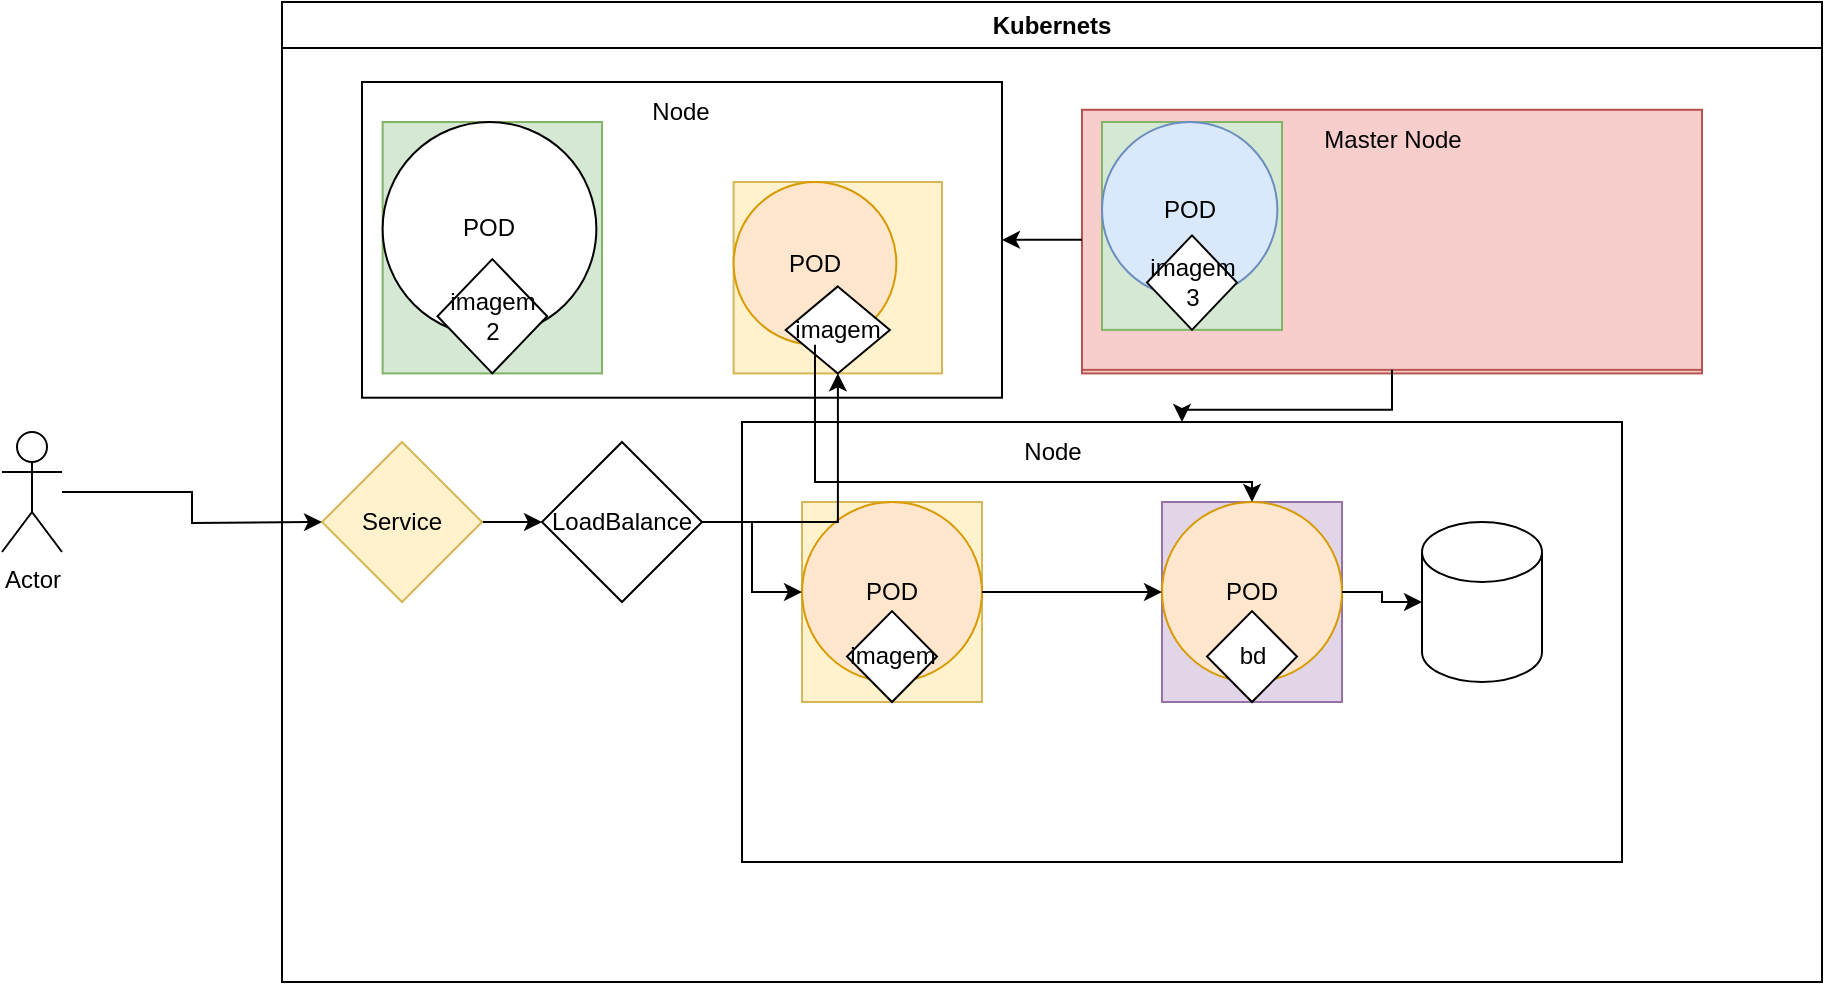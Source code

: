 <mxfile version="24.7.17">
  <diagram name="Página-1" id="Addlk2_wDhNhdAZ4jDH6">
    <mxGraphModel dx="1769" dy="490" grid="1" gridSize="10" guides="1" tooltips="1" connect="1" arrows="1" fold="1" page="1" pageScale="1" pageWidth="827" pageHeight="1169" math="0" shadow="0">
      <root>
        <mxCell id="0" />
        <mxCell id="1" parent="0" />
        <mxCell id="I0id7wqPe4yJiHTyBor8-3" value="" style="group" vertex="1" connectable="0" parent="1">
          <mxGeometry x="170" y="180" width="670" height="390" as="geometry" />
        </mxCell>
        <mxCell id="I0id7wqPe4yJiHTyBor8-1" value="" style="rounded=0;whiteSpace=wrap;html=1;" vertex="1" parent="I0id7wqPe4yJiHTyBor8-3">
          <mxGeometry width="320" height="157.857" as="geometry" />
        </mxCell>
        <mxCell id="I0id7wqPe4yJiHTyBor8-2" value="Node" style="text;html=1;align=center;verticalAlign=middle;resizable=0;points=[];autosize=1;strokeColor=none;fillColor=none;" vertex="1" parent="I0id7wqPe4yJiHTyBor8-3">
          <mxGeometry x="134.194" width="50" height="30" as="geometry" />
        </mxCell>
        <mxCell id="I0id7wqPe4yJiHTyBor8-13" value="" style="group;fillColor=#d5e8d4;strokeColor=#82b366;" vertex="1" connectable="0" parent="I0id7wqPe4yJiHTyBor8-3">
          <mxGeometry x="10.32" y="20" width="109.68" height="125.71" as="geometry" />
        </mxCell>
        <mxCell id="I0id7wqPe4yJiHTyBor8-11" value="POD" style="ellipse;whiteSpace=wrap;html=1;aspect=fixed;" vertex="1" parent="I0id7wqPe4yJiHTyBor8-13">
          <mxGeometry width="106.865" height="106.865" as="geometry" />
        </mxCell>
        <mxCell id="I0id7wqPe4yJiHTyBor8-12" value="imagem&lt;div&gt;2&lt;/div&gt;" style="rhombus;whiteSpace=wrap;html=1;" vertex="1" parent="I0id7wqPe4yJiHTyBor8-13">
          <mxGeometry x="27.42" y="68.569" width="54.84" height="57.141" as="geometry" />
        </mxCell>
        <mxCell id="I0id7wqPe4yJiHTyBor8-14" value="" style="group;fillColor=#fff2cc;strokeColor=#d6b656;" vertex="1" connectable="0" parent="I0id7wqPe4yJiHTyBor8-3">
          <mxGeometry x="185.81" y="50" width="104.19" height="95.71" as="geometry" />
        </mxCell>
        <mxCell id="I0id7wqPe4yJiHTyBor8-15" value="POD" style="ellipse;whiteSpace=wrap;html=1;aspect=fixed;fillColor=#ffe6cc;strokeColor=#d79b00;" vertex="1" parent="I0id7wqPe4yJiHTyBor8-14">
          <mxGeometry width="81.363" height="81.363" as="geometry" />
        </mxCell>
        <mxCell id="I0id7wqPe4yJiHTyBor8-16" value="imagem" style="rhombus;whiteSpace=wrap;html=1;" vertex="1" parent="I0id7wqPe4yJiHTyBor8-14">
          <mxGeometry x="26.047" y="52.205" width="52.095" height="43.505" as="geometry" />
        </mxCell>
        <mxCell id="I0id7wqPe4yJiHTyBor8-8" value="" style="group;fillColor=#e1d5e7;strokeColor=#9673a6;" vertex="1" connectable="0" parent="I0id7wqPe4yJiHTyBor8-3">
          <mxGeometry x="190" y="170" width="440" height="220" as="geometry" />
        </mxCell>
        <mxCell id="I0id7wqPe4yJiHTyBor8-9" value="" style="rounded=0;whiteSpace=wrap;html=1;" vertex="1" parent="I0id7wqPe4yJiHTyBor8-8">
          <mxGeometry width="440" height="220" as="geometry" />
        </mxCell>
        <mxCell id="I0id7wqPe4yJiHTyBor8-10" value="Node" style="text;html=1;align=center;verticalAlign=middle;resizable=0;points=[];autosize=1;strokeColor=none;fillColor=none;" vertex="1" parent="I0id7wqPe4yJiHTyBor8-8">
          <mxGeometry x="130" width="50" height="30" as="geometry" />
        </mxCell>
        <mxCell id="I0id7wqPe4yJiHTyBor8-17" value="" style="group;fillColor=#fff2cc;strokeColor=#d6b656;" vertex="1" connectable="0" parent="I0id7wqPe4yJiHTyBor8-8">
          <mxGeometry x="30" y="40" width="90" height="100" as="geometry" />
        </mxCell>
        <mxCell id="I0id7wqPe4yJiHTyBor8-18" value="POD" style="ellipse;whiteSpace=wrap;html=1;aspect=fixed;fillColor=#ffe6cc;strokeColor=#d79b00;" vertex="1" parent="I0id7wqPe4yJiHTyBor8-17">
          <mxGeometry width="90" height="90" as="geometry" />
        </mxCell>
        <mxCell id="I0id7wqPe4yJiHTyBor8-19" value="imagem" style="rhombus;whiteSpace=wrap;html=1;" vertex="1" parent="I0id7wqPe4yJiHTyBor8-17">
          <mxGeometry x="22.5" y="54.545" width="45" height="45.455" as="geometry" />
        </mxCell>
        <mxCell id="I0id7wqPe4yJiHTyBor8-37" value="" style="shape=cylinder3;whiteSpace=wrap;html=1;boundedLbl=1;backgroundOutline=1;size=15;" vertex="1" parent="I0id7wqPe4yJiHTyBor8-8">
          <mxGeometry x="340" y="50" width="60" height="80" as="geometry" />
        </mxCell>
        <mxCell id="I0id7wqPe4yJiHTyBor8-38" value="" style="group;fillColor=#e1d5e7;strokeColor=#9673a6;" vertex="1" connectable="0" parent="I0id7wqPe4yJiHTyBor8-8">
          <mxGeometry x="210" y="40" width="90" height="100" as="geometry" />
        </mxCell>
        <mxCell id="I0id7wqPe4yJiHTyBor8-39" value="POD" style="ellipse;whiteSpace=wrap;html=1;aspect=fixed;fillColor=#ffe6cc;strokeColor=#d79b00;" vertex="1" parent="I0id7wqPe4yJiHTyBor8-38">
          <mxGeometry width="90" height="90" as="geometry" />
        </mxCell>
        <mxCell id="I0id7wqPe4yJiHTyBor8-40" value="bd" style="rhombus;whiteSpace=wrap;html=1;" vertex="1" parent="I0id7wqPe4yJiHTyBor8-38">
          <mxGeometry x="22.5" y="54.545" width="45" height="45.455" as="geometry" />
        </mxCell>
        <mxCell id="I0id7wqPe4yJiHTyBor8-41" style="edgeStyle=orthogonalEdgeStyle;rounded=0;orthogonalLoop=1;jettySize=auto;html=1;" edge="1" parent="I0id7wqPe4yJiHTyBor8-8" source="I0id7wqPe4yJiHTyBor8-39" target="I0id7wqPe4yJiHTyBor8-37">
          <mxGeometry relative="1" as="geometry" />
        </mxCell>
        <mxCell id="I0id7wqPe4yJiHTyBor8-42" style="edgeStyle=orthogonalEdgeStyle;rounded=0;orthogonalLoop=1;jettySize=auto;html=1;" edge="1" parent="I0id7wqPe4yJiHTyBor8-8" source="I0id7wqPe4yJiHTyBor8-18" target="I0id7wqPe4yJiHTyBor8-39">
          <mxGeometry relative="1" as="geometry" />
        </mxCell>
        <mxCell id="I0id7wqPe4yJiHTyBor8-29" style="edgeStyle=orthogonalEdgeStyle;rounded=0;orthogonalLoop=1;jettySize=auto;html=1;entryX=0;entryY=0.5;entryDx=0;entryDy=0;" edge="1" parent="I0id7wqPe4yJiHTyBor8-3" source="I0id7wqPe4yJiHTyBor8-27" target="I0id7wqPe4yJiHTyBor8-28">
          <mxGeometry relative="1" as="geometry" />
        </mxCell>
        <mxCell id="I0id7wqPe4yJiHTyBor8-27" value="Service" style="rhombus;whiteSpace=wrap;html=1;fillColor=#fff2cc;strokeColor=#d6b656;" vertex="1" parent="I0id7wqPe4yJiHTyBor8-3">
          <mxGeometry x="-20" y="180" width="80" height="80" as="geometry" />
        </mxCell>
        <mxCell id="I0id7wqPe4yJiHTyBor8-30" style="edgeStyle=orthogonalEdgeStyle;rounded=0;orthogonalLoop=1;jettySize=auto;html=1;" edge="1" parent="I0id7wqPe4yJiHTyBor8-3" source="I0id7wqPe4yJiHTyBor8-28" target="I0id7wqPe4yJiHTyBor8-16">
          <mxGeometry relative="1" as="geometry" />
        </mxCell>
        <mxCell id="I0id7wqPe4yJiHTyBor8-31" style="edgeStyle=orthogonalEdgeStyle;rounded=0;orthogonalLoop=1;jettySize=auto;html=1;" edge="1" parent="I0id7wqPe4yJiHTyBor8-3" source="I0id7wqPe4yJiHTyBor8-28" target="I0id7wqPe4yJiHTyBor8-18">
          <mxGeometry relative="1" as="geometry" />
        </mxCell>
        <mxCell id="I0id7wqPe4yJiHTyBor8-28" value="LoadBalance" style="rhombus;whiteSpace=wrap;html=1;" vertex="1" parent="I0id7wqPe4yJiHTyBor8-3">
          <mxGeometry x="90" y="180" width="80" height="80" as="geometry" />
        </mxCell>
        <mxCell id="I0id7wqPe4yJiHTyBor8-5" value="" style="group;fillColor=#f8cecc;strokeColor=#b85450;" vertex="1" connectable="0" parent="I0id7wqPe4yJiHTyBor8-3">
          <mxGeometry x="360" y="13.93" width="310" height="131.78" as="geometry" />
        </mxCell>
        <mxCell id="I0id7wqPe4yJiHTyBor8-6" value="" style="rounded=0;whiteSpace=wrap;html=1;fillColor=#f8cecc;strokeColor=#b85450;" vertex="1" parent="I0id7wqPe4yJiHTyBor8-5">
          <mxGeometry width="310" height="130" as="geometry" />
        </mxCell>
        <mxCell id="I0id7wqPe4yJiHTyBor8-7" value="Master Node" style="text;html=1;align=center;verticalAlign=middle;resizable=0;points=[];autosize=1;strokeColor=none;fillColor=none;" vertex="1" parent="I0id7wqPe4yJiHTyBor8-5">
          <mxGeometry x="110" width="90" height="30" as="geometry" />
        </mxCell>
        <mxCell id="I0id7wqPe4yJiHTyBor8-34" value="" style="group;fillColor=#d5e8d4;strokeColor=#82b366;" vertex="1" connectable="0" parent="I0id7wqPe4yJiHTyBor8-5">
          <mxGeometry x="10" y="6.07" width="90" height="103.93" as="geometry" />
        </mxCell>
        <mxCell id="I0id7wqPe4yJiHTyBor8-35" value="POD" style="ellipse;whiteSpace=wrap;html=1;aspect=fixed;fillColor=#dae8fc;strokeColor=#6c8ebf;" vertex="1" parent="I0id7wqPe4yJiHTyBor8-34">
          <mxGeometry width="87.69" height="87.69" as="geometry" />
        </mxCell>
        <mxCell id="I0id7wqPe4yJiHTyBor8-36" value="imagem&lt;div&gt;3&lt;/div&gt;" style="rhombus;whiteSpace=wrap;html=1;" vertex="1" parent="I0id7wqPe4yJiHTyBor8-34">
          <mxGeometry x="22.5" y="56.689" width="45" height="47.241" as="geometry" />
        </mxCell>
        <mxCell id="I0id7wqPe4yJiHTyBor8-32" style="edgeStyle=orthogonalEdgeStyle;rounded=0;orthogonalLoop=1;jettySize=auto;html=1;" edge="1" parent="I0id7wqPe4yJiHTyBor8-3" source="I0id7wqPe4yJiHTyBor8-6" target="I0id7wqPe4yJiHTyBor8-1">
          <mxGeometry relative="1" as="geometry" />
        </mxCell>
        <mxCell id="I0id7wqPe4yJiHTyBor8-33" style="edgeStyle=orthogonalEdgeStyle;rounded=0;orthogonalLoop=1;jettySize=auto;html=1;" edge="1" parent="I0id7wqPe4yJiHTyBor8-3" source="I0id7wqPe4yJiHTyBor8-6" target="I0id7wqPe4yJiHTyBor8-9">
          <mxGeometry relative="1" as="geometry" />
        </mxCell>
        <mxCell id="I0id7wqPe4yJiHTyBor8-43" style="edgeStyle=orthogonalEdgeStyle;rounded=0;orthogonalLoop=1;jettySize=auto;html=1;" edge="1" parent="I0id7wqPe4yJiHTyBor8-3" source="I0id7wqPe4yJiHTyBor8-15" target="I0id7wqPe4yJiHTyBor8-39">
          <mxGeometry relative="1" as="geometry">
            <Array as="points">
              <mxPoint x="227" y="200" />
              <mxPoint x="445" y="200" />
            </Array>
          </mxGeometry>
        </mxCell>
        <mxCell id="I0id7wqPe4yJiHTyBor8-24" style="edgeStyle=orthogonalEdgeStyle;rounded=0;orthogonalLoop=1;jettySize=auto;html=1;" edge="1" parent="1" source="I0id7wqPe4yJiHTyBor8-23">
          <mxGeometry relative="1" as="geometry">
            <mxPoint x="150" y="400" as="targetPoint" />
          </mxGeometry>
        </mxCell>
        <mxCell id="I0id7wqPe4yJiHTyBor8-23" value="Actor" style="shape=umlActor;verticalLabelPosition=bottom;verticalAlign=top;html=1;outlineConnect=0;" vertex="1" parent="1">
          <mxGeometry x="-10" y="355" width="30" height="60" as="geometry" />
        </mxCell>
        <mxCell id="I0id7wqPe4yJiHTyBor8-26" value="Kubernets" style="swimlane;whiteSpace=wrap;html=1;" vertex="1" parent="1">
          <mxGeometry x="130" y="140" width="770" height="490" as="geometry" />
        </mxCell>
      </root>
    </mxGraphModel>
  </diagram>
</mxfile>
